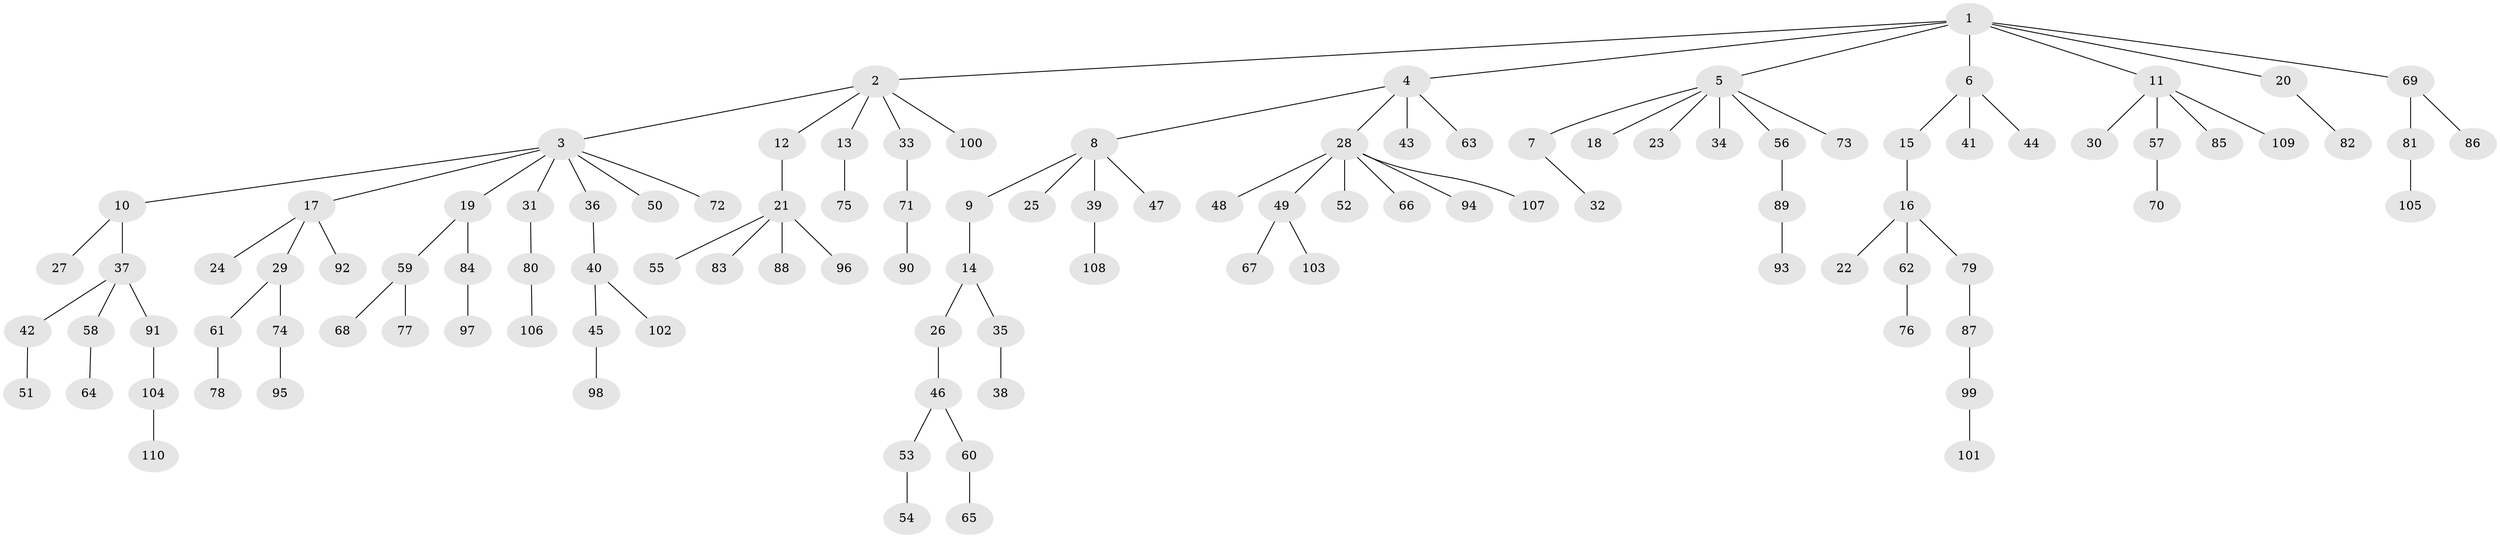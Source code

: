 // coarse degree distribution, {8: 0.01282051282051282, 12: 0.01282051282051282, 10: 0.01282051282051282, 6: 0.01282051282051282, 3: 0.07692307692307693, 1: 0.6025641025641025, 4: 0.05128205128205128, 2: 0.20512820512820512, 5: 0.01282051282051282}
// Generated by graph-tools (version 1.1) at 2025/24/03/03/25 07:24:08]
// undirected, 110 vertices, 109 edges
graph export_dot {
graph [start="1"]
  node [color=gray90,style=filled];
  1;
  2;
  3;
  4;
  5;
  6;
  7;
  8;
  9;
  10;
  11;
  12;
  13;
  14;
  15;
  16;
  17;
  18;
  19;
  20;
  21;
  22;
  23;
  24;
  25;
  26;
  27;
  28;
  29;
  30;
  31;
  32;
  33;
  34;
  35;
  36;
  37;
  38;
  39;
  40;
  41;
  42;
  43;
  44;
  45;
  46;
  47;
  48;
  49;
  50;
  51;
  52;
  53;
  54;
  55;
  56;
  57;
  58;
  59;
  60;
  61;
  62;
  63;
  64;
  65;
  66;
  67;
  68;
  69;
  70;
  71;
  72;
  73;
  74;
  75;
  76;
  77;
  78;
  79;
  80;
  81;
  82;
  83;
  84;
  85;
  86;
  87;
  88;
  89;
  90;
  91;
  92;
  93;
  94;
  95;
  96;
  97;
  98;
  99;
  100;
  101;
  102;
  103;
  104;
  105;
  106;
  107;
  108;
  109;
  110;
  1 -- 2;
  1 -- 4;
  1 -- 5;
  1 -- 6;
  1 -- 11;
  1 -- 20;
  1 -- 69;
  2 -- 3;
  2 -- 12;
  2 -- 13;
  2 -- 33;
  2 -- 100;
  3 -- 10;
  3 -- 17;
  3 -- 19;
  3 -- 31;
  3 -- 36;
  3 -- 50;
  3 -- 72;
  4 -- 8;
  4 -- 28;
  4 -- 43;
  4 -- 63;
  5 -- 7;
  5 -- 18;
  5 -- 23;
  5 -- 34;
  5 -- 56;
  5 -- 73;
  6 -- 15;
  6 -- 41;
  6 -- 44;
  7 -- 32;
  8 -- 9;
  8 -- 25;
  8 -- 39;
  8 -- 47;
  9 -- 14;
  10 -- 27;
  10 -- 37;
  11 -- 30;
  11 -- 57;
  11 -- 85;
  11 -- 109;
  12 -- 21;
  13 -- 75;
  14 -- 26;
  14 -- 35;
  15 -- 16;
  16 -- 22;
  16 -- 62;
  16 -- 79;
  17 -- 24;
  17 -- 29;
  17 -- 92;
  19 -- 59;
  19 -- 84;
  20 -- 82;
  21 -- 55;
  21 -- 83;
  21 -- 88;
  21 -- 96;
  26 -- 46;
  28 -- 48;
  28 -- 49;
  28 -- 52;
  28 -- 66;
  28 -- 94;
  28 -- 107;
  29 -- 61;
  29 -- 74;
  31 -- 80;
  33 -- 71;
  35 -- 38;
  36 -- 40;
  37 -- 42;
  37 -- 58;
  37 -- 91;
  39 -- 108;
  40 -- 45;
  40 -- 102;
  42 -- 51;
  45 -- 98;
  46 -- 53;
  46 -- 60;
  49 -- 67;
  49 -- 103;
  53 -- 54;
  56 -- 89;
  57 -- 70;
  58 -- 64;
  59 -- 68;
  59 -- 77;
  60 -- 65;
  61 -- 78;
  62 -- 76;
  69 -- 81;
  69 -- 86;
  71 -- 90;
  74 -- 95;
  79 -- 87;
  80 -- 106;
  81 -- 105;
  84 -- 97;
  87 -- 99;
  89 -- 93;
  91 -- 104;
  99 -- 101;
  104 -- 110;
}
